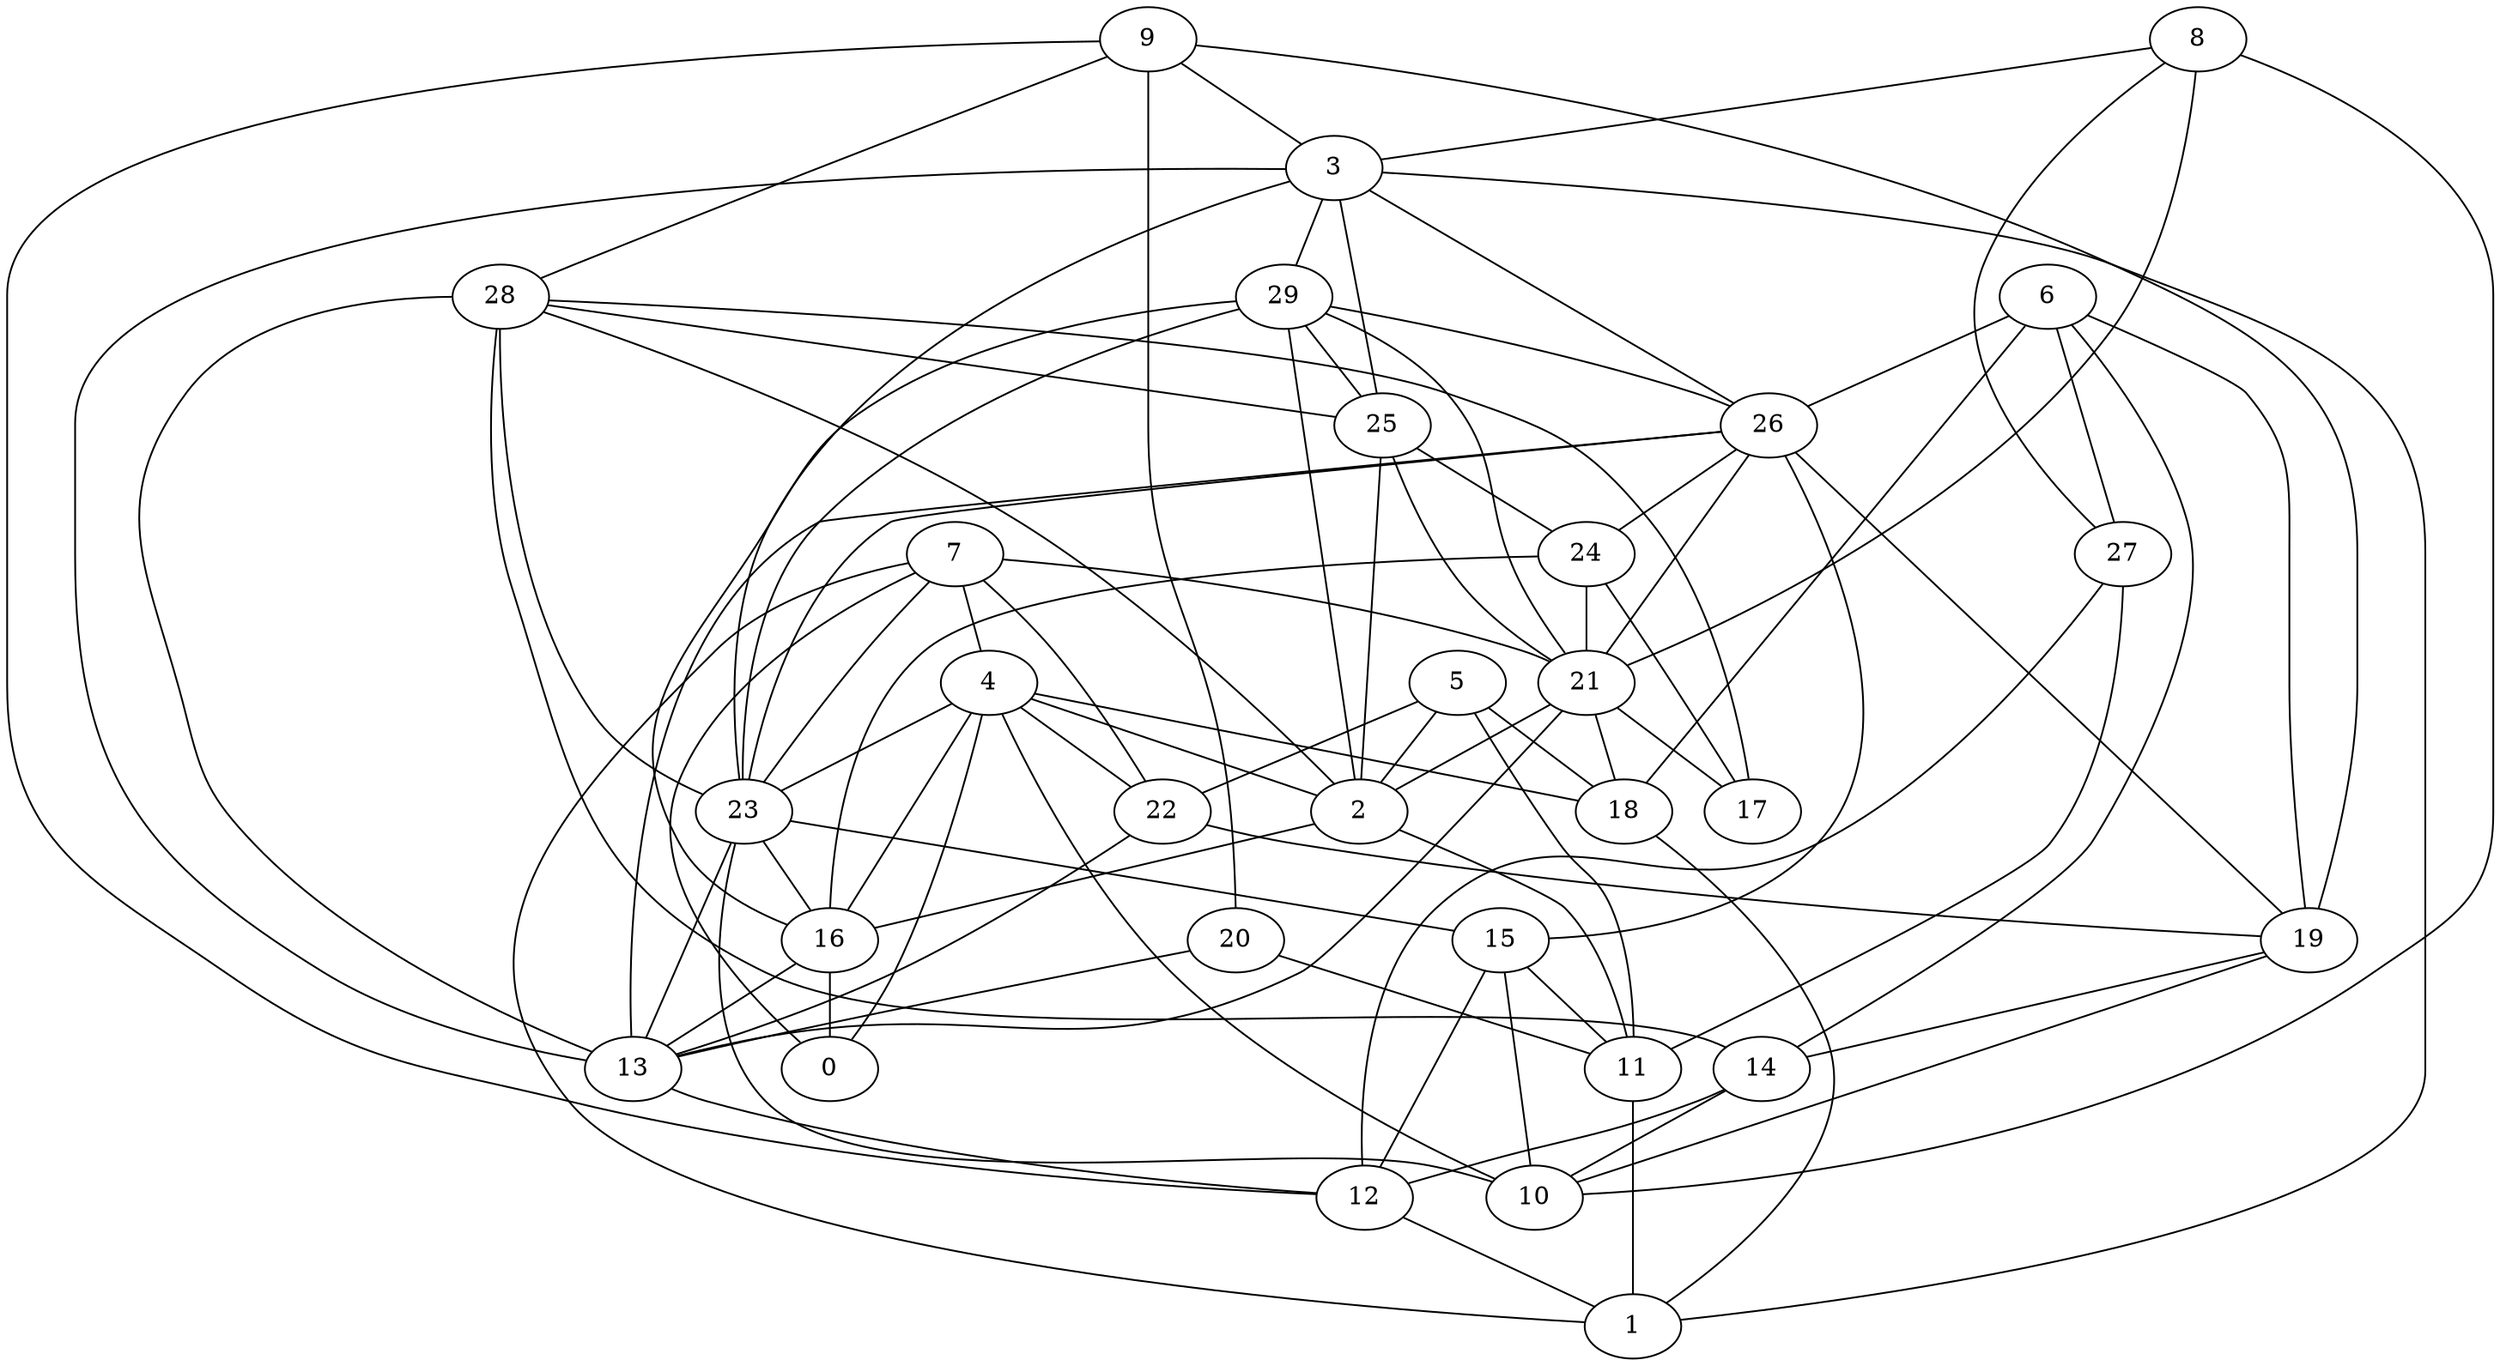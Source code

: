 digraph GG_graph {

subgraph G_graph {
edge [color = black]
"8" -> "10" [dir = none]
"8" -> "21" [dir = none]
"20" -> "13" [dir = none]
"20" -> "11" [dir = none]
"24" -> "16" [dir = none]
"24" -> "21" [dir = none]
"24" -> "17" [dir = none]
"19" -> "10" [dir = none]
"19" -> "14" [dir = none]
"16" -> "0" [dir = none]
"6" -> "18" [dir = none]
"6" -> "26" [dir = none]
"6" -> "19" [dir = none]
"6" -> "14" [dir = none]
"6" -> "27" [dir = none]
"3" -> "23" [dir = none]
"3" -> "25" [dir = none]
"3" -> "13" [dir = none]
"14" -> "12" [dir = none]
"26" -> "19" [dir = none]
"26" -> "21" [dir = none]
"26" -> "24" [dir = none]
"26" -> "15" [dir = none]
"28" -> "23" [dir = none]
"28" -> "13" [dir = none]
"29" -> "21" [dir = none]
"29" -> "23" [dir = none]
"29" -> "16" [dir = none]
"15" -> "11" [dir = none]
"15" -> "12" [dir = none]
"22" -> "19" [dir = none]
"22" -> "13" [dir = none]
"9" -> "20" [dir = none]
"9" -> "28" [dir = none]
"9" -> "3" [dir = none]
"5" -> "11" [dir = none]
"5" -> "2" [dir = none]
"5" -> "22" [dir = none]
"27" -> "11" [dir = none]
"7" -> "0" [dir = none]
"7" -> "21" [dir = none]
"7" -> "4" [dir = none]
"7" -> "1" [dir = none]
"7" -> "23" [dir = none]
"4" -> "0" [dir = none]
"4" -> "23" [dir = none]
"4" -> "2" [dir = none]
"4" -> "16" [dir = none]
"18" -> "1" [dir = none]
"11" -> "1" [dir = none]
"25" -> "2" [dir = none]
"25" -> "21" [dir = none]
"2" -> "11" [dir = none]
"21" -> "17" [dir = none]
"21" -> "2" [dir = none]
"21" -> "18" [dir = none]
"23" -> "13" [dir = none]
"23" -> "10" [dir = none]
"26" -> "13" [dir = none]
"4" -> "18" [dir = none]
"4" -> "10" [dir = none]
"3" -> "1" [dir = none]
"28" -> "14" [dir = none]
"5" -> "18" [dir = none]
"29" -> "2" [dir = none]
"7" -> "22" [dir = none]
"12" -> "1" [dir = none]
"26" -> "23" [dir = none]
"23" -> "16" [dir = none]
"9" -> "12" [dir = none]
"2" -> "16" [dir = none]
"28" -> "2" [dir = none]
"3" -> "29" [dir = none]
"13" -> "12" [dir = none]
"21" -> "13" [dir = none]
"16" -> "13" [dir = none]
"25" -> "24" [dir = none]
"9" -> "19" [dir = none]
"4" -> "22" [dir = none]
"23" -> "15" [dir = none]
"3" -> "26" [dir = none]
"14" -> "10" [dir = none]
"29" -> "26" [dir = none]
"28" -> "17" [dir = none]
"8" -> "27" [dir = none]
"28" -> "25" [dir = none]
"27" -> "12" [dir = none]
"15" -> "10" [dir = none]
"29" -> "25" [dir = none]
"8" -> "3" [dir = none]
}

}

